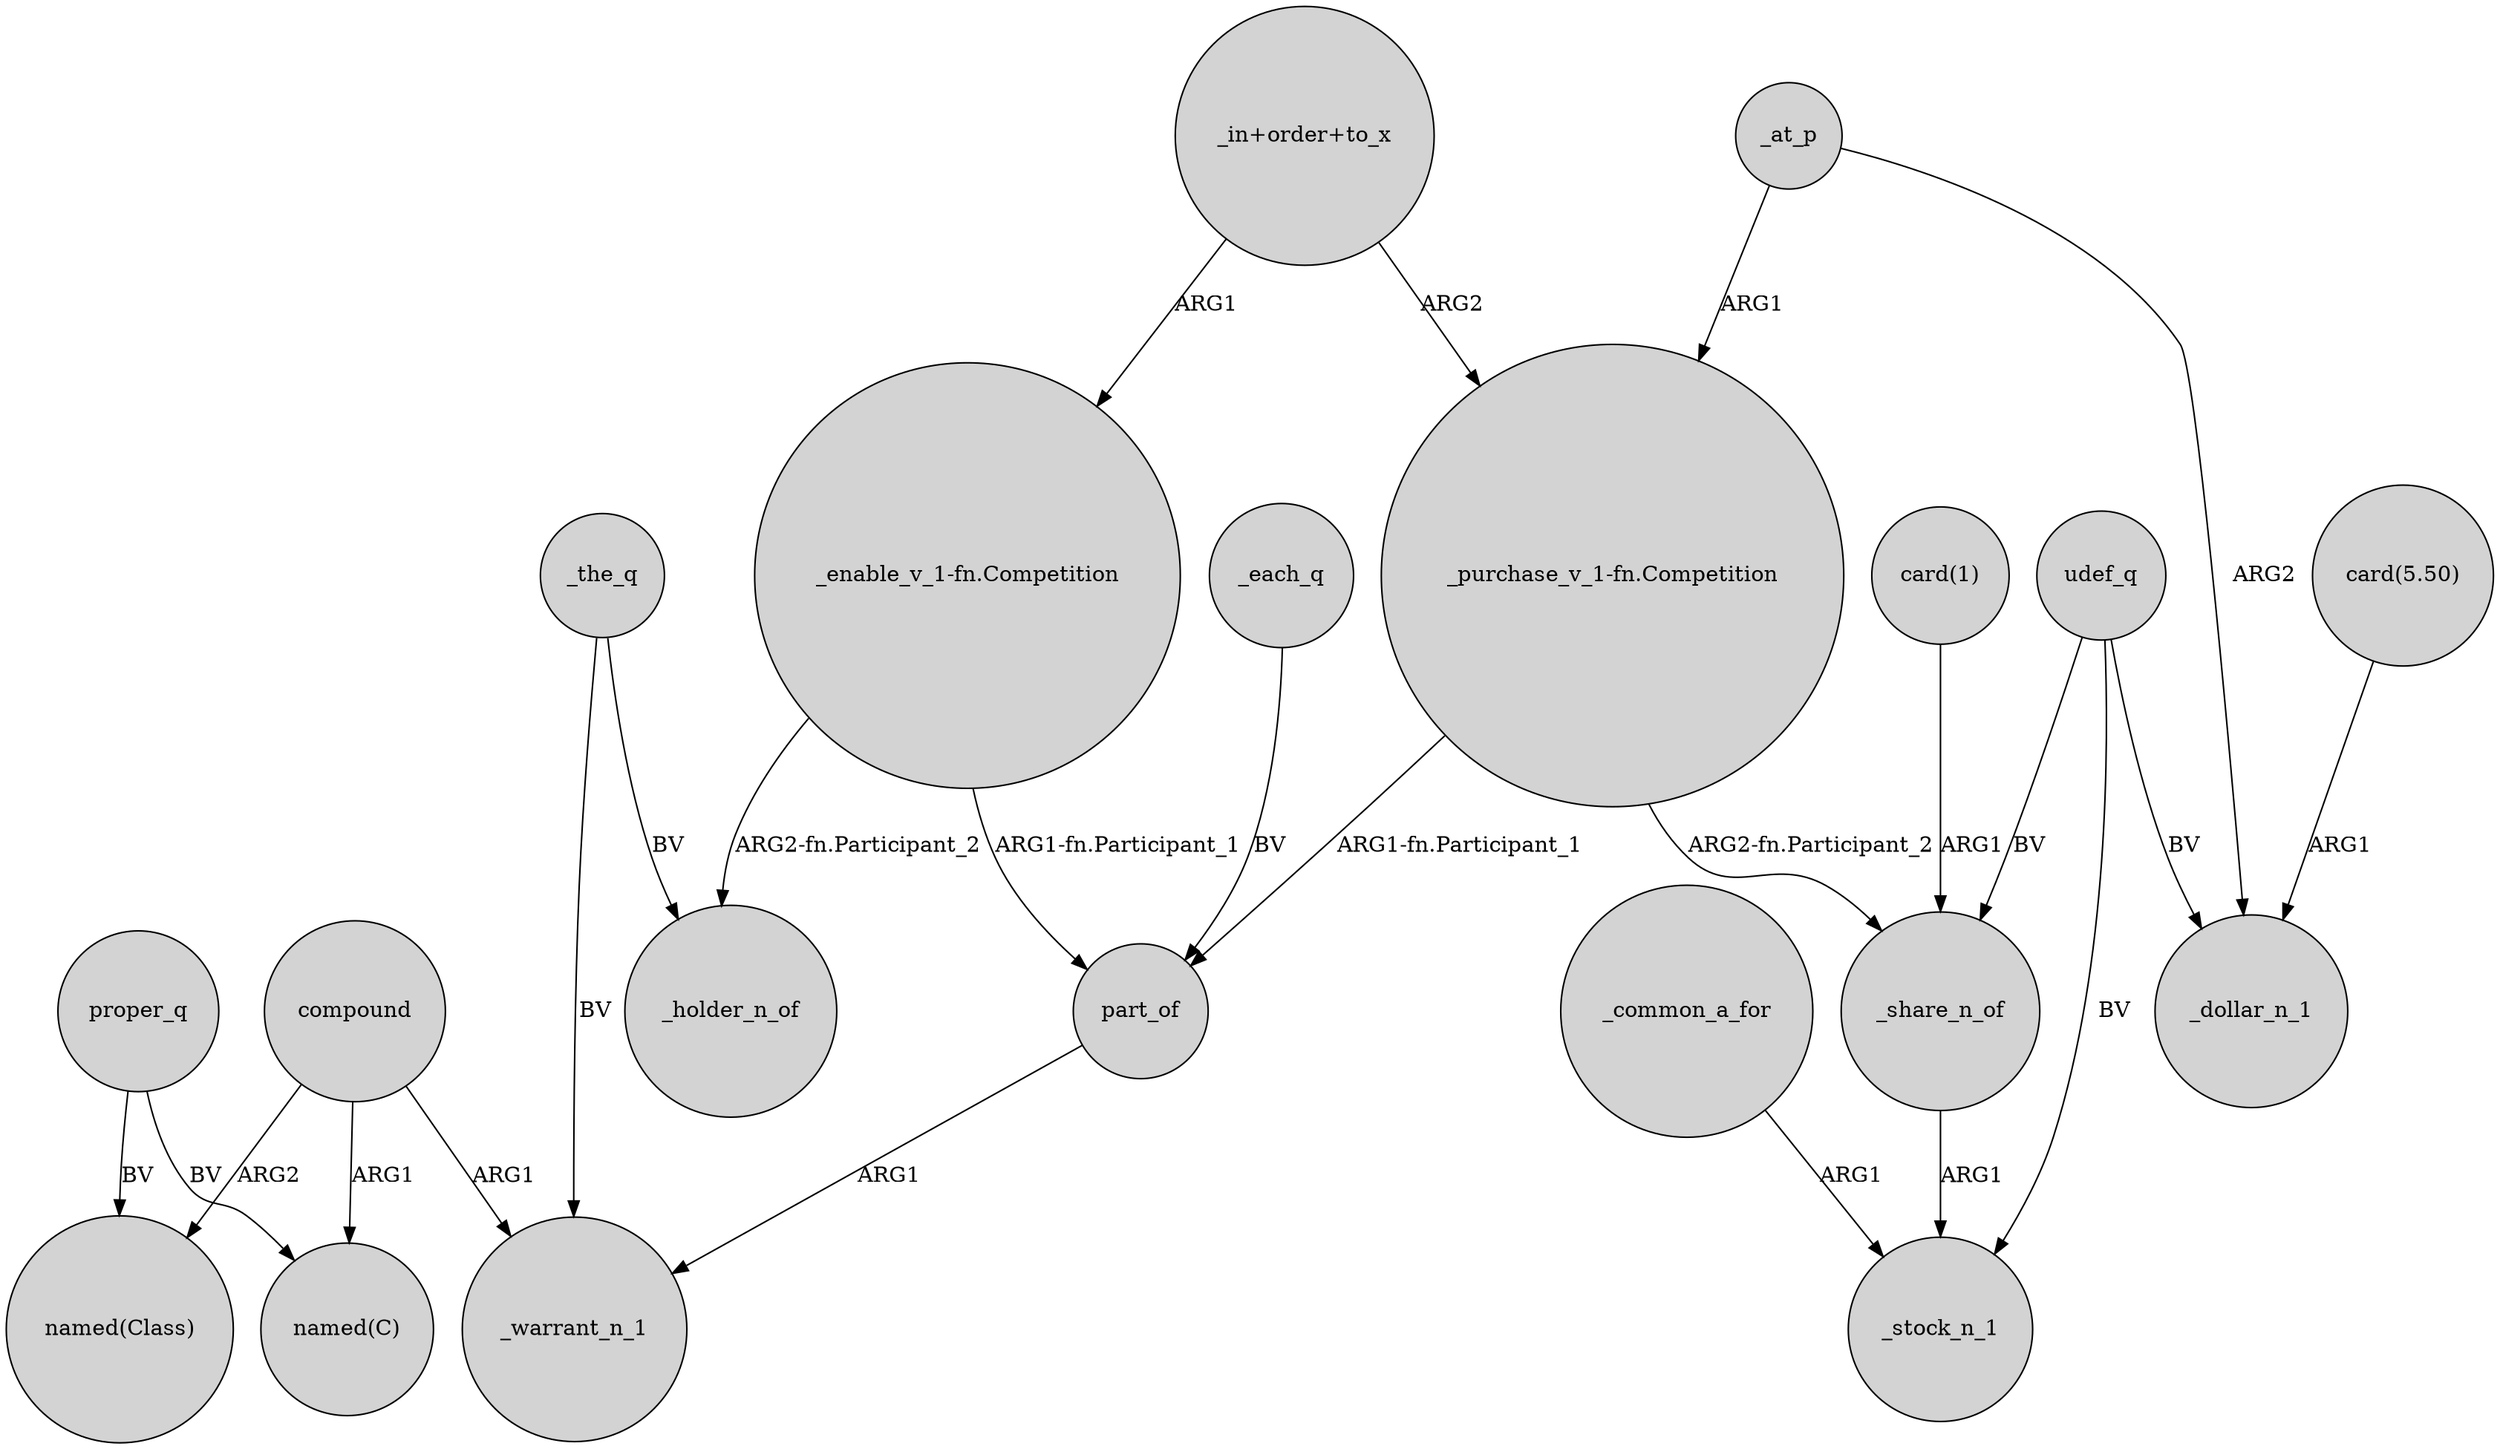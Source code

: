digraph {
	node [shape=circle style=filled]
	proper_q -> "named(C)" [label=BV]
	_common_a_for -> _stock_n_1 [label=ARG1]
	"_in+order+to_x" -> "_purchase_v_1-fn.Competition" [label=ARG2]
	compound -> "named(Class)" [label=ARG2]
	_at_p -> "_purchase_v_1-fn.Competition" [label=ARG1]
	"_enable_v_1-fn.Competition" -> _holder_n_of [label="ARG2-fn.Participant_2"]
	"_in+order+to_x" -> "_enable_v_1-fn.Competition" [label=ARG1]
	proper_q -> "named(Class)" [label=BV]
	"card(1)" -> _share_n_of [label=ARG1]
	"_enable_v_1-fn.Competition" -> part_of [label="ARG1-fn.Participant_1"]
	udef_q -> _stock_n_1 [label=BV]
	_at_p -> _dollar_n_1 [label=ARG2]
	"_purchase_v_1-fn.Competition" -> _share_n_of [label="ARG2-fn.Participant_2"]
	_share_n_of -> _stock_n_1 [label=ARG1]
	udef_q -> _share_n_of [label=BV]
	"_purchase_v_1-fn.Competition" -> part_of [label="ARG1-fn.Participant_1"]
	part_of -> _warrant_n_1 [label=ARG1]
	udef_q -> _dollar_n_1 [label=BV]
	_the_q -> _warrant_n_1 [label=BV]
	_the_q -> _holder_n_of [label=BV]
	"card(5.50)" -> _dollar_n_1 [label=ARG1]
	compound -> _warrant_n_1 [label=ARG1]
	compound -> "named(C)" [label=ARG1]
	_each_q -> part_of [label=BV]
}
